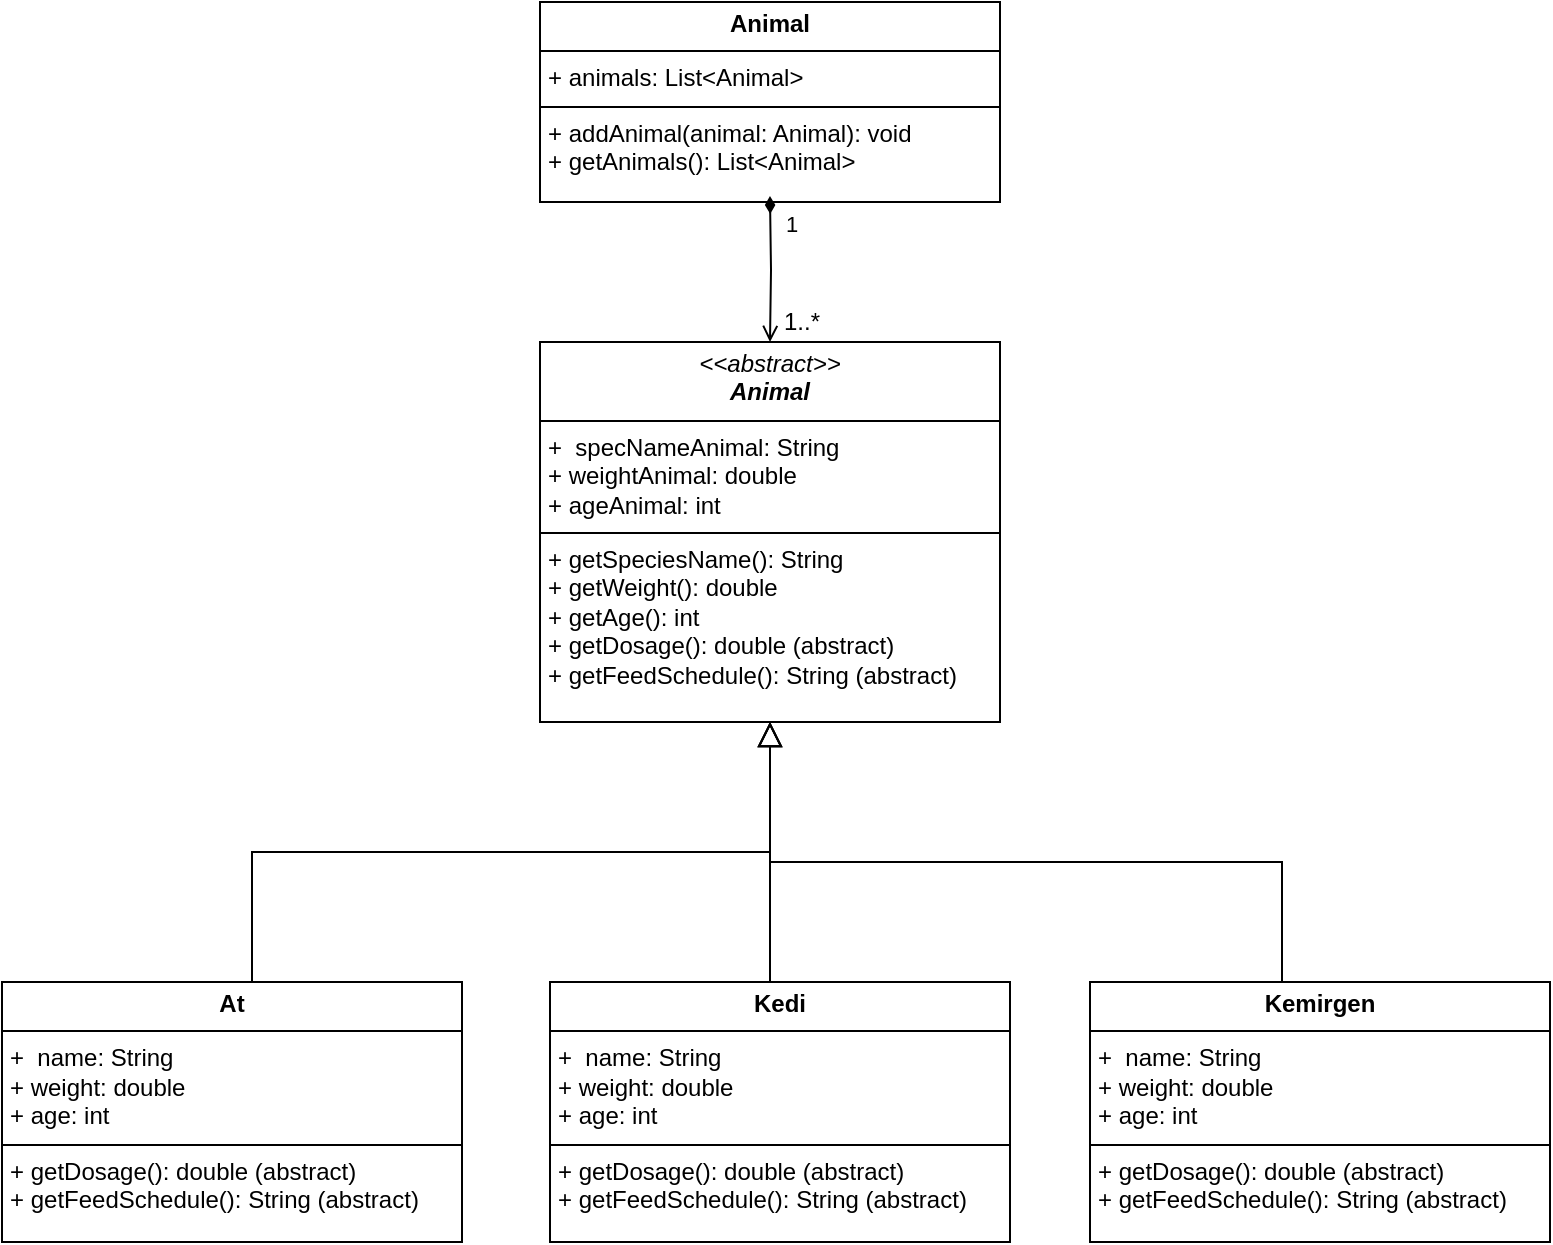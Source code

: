 <mxfile version="24.6.4" type="device">
  <diagram id="C5RBs43oDa-KdzZeNtuy" name="Page-1">
    <mxGraphModel dx="1313" dy="653" grid="1" gridSize="10" guides="1" tooltips="1" connect="1" arrows="1" fold="1" page="1" pageScale="1" pageWidth="827" pageHeight="1169" math="0" shadow="0">
      <root>
        <mxCell id="WIyWlLk6GJQsqaUBKTNV-0" />
        <mxCell id="WIyWlLk6GJQsqaUBKTNV-1" parent="WIyWlLk6GJQsqaUBKTNV-0" />
        <mxCell id="zkfFHV4jXpPFQw0GAbJ--12" value="" style="endArrow=block;endSize=10;endFill=0;shadow=0;strokeWidth=1;rounded=0;curved=0;edgeStyle=elbowEdgeStyle;elbow=vertical;" parent="WIyWlLk6GJQsqaUBKTNV-1" edge="1">
          <mxGeometry width="160" relative="1" as="geometry">
            <mxPoint x="414" y="630" as="sourcePoint" />
            <mxPoint x="414" y="500" as="targetPoint" />
          </mxGeometry>
        </mxCell>
        <mxCell id="j9r-eq97TGyVYRK_Rdqz-51" value="&lt;p style=&quot;margin:0px;margin-top:4px;text-align:center;&quot;&gt;&lt;i&gt;&amp;lt;&amp;lt;abstract&amp;gt;&amp;gt;&lt;/i&gt;&lt;br&gt;&lt;b&gt;&lt;i&gt;Animal&lt;/i&gt;&lt;/b&gt;&lt;/p&gt;&lt;hr size=&quot;1&quot; style=&quot;border-style:solid;&quot;&gt;&lt;p style=&quot;margin:0px;margin-left:4px;&quot;&gt;+&amp;nbsp;&lt;span style=&quot;text-wrap: nowrap;&quot;&gt;&amp;nbsp;specNameAnimal: String&lt;/span&gt;&lt;br&gt;+&amp;nbsp;&lt;span style=&quot;background-color: initial;&quot;&gt;weightAnimal: double&lt;/span&gt;&lt;/p&gt;&lt;p style=&quot;margin:0px;margin-left:4px;&quot;&gt;&lt;span style=&quot;background-color: initial;&quot;&gt;+&amp;nbsp;&lt;/span&gt;&lt;span style=&quot;background-color: initial;&quot;&gt;ageAnimal: int&lt;/span&gt;&lt;/p&gt;&lt;hr size=&quot;1&quot; style=&quot;border-style:solid;&quot;&gt;&lt;p style=&quot;margin:0px;margin-left:4px;&quot;&gt;+ getSpeciesName(): String&lt;br&gt;+ getWeight(): double&lt;br&gt;+ getAge(): int&lt;br&gt;+ getDosage(): double (abstract)&lt;br&gt;+ getFeedSchedule(): String (abstract)&lt;br&gt;&lt;/p&gt;" style="verticalAlign=top;align=left;overflow=fill;html=1;whiteSpace=wrap;" vertex="1" parent="WIyWlLk6GJQsqaUBKTNV-1">
          <mxGeometry x="299" y="310" width="230" height="190" as="geometry" />
        </mxCell>
        <mxCell id="j9r-eq97TGyVYRK_Rdqz-53" value="&lt;p style=&quot;margin:0px;margin-top:4px;text-align:center;&quot;&gt;&lt;b&gt;At&lt;/b&gt;&lt;/p&gt;&lt;hr size=&quot;1&quot; style=&quot;border-style:solid;&quot;&gt;&lt;p style=&quot;margin:0px;margin-left:4px;&quot;&gt;+&amp;nbsp;&lt;span style=&quot;text-wrap: nowrap;&quot;&gt;&amp;nbsp;name: String&lt;/span&gt;&lt;br&gt;+&amp;nbsp;&lt;span style=&quot;background-color: initial;&quot;&gt;weight: double&lt;/span&gt;&lt;/p&gt;&lt;p style=&quot;margin:0px;margin-left:4px;&quot;&gt;&lt;span style=&quot;background-color: initial;&quot;&gt;+&amp;nbsp;&lt;/span&gt;&lt;span style=&quot;background-color: initial;&quot;&gt;age: int&lt;/span&gt;&lt;/p&gt;&lt;hr size=&quot;1&quot; style=&quot;border-style:solid;&quot;&gt;&lt;p style=&quot;margin:0px;margin-left:4px;&quot;&gt;+ getDosage(): double (abstract)&lt;br&gt;+ getFeedSchedule(): String (abstract)&lt;br&gt;&lt;/p&gt;" style="verticalAlign=top;align=left;overflow=fill;html=1;whiteSpace=wrap;" vertex="1" parent="WIyWlLk6GJQsqaUBKTNV-1">
          <mxGeometry x="30" y="630" width="230" height="130" as="geometry" />
        </mxCell>
        <mxCell id="j9r-eq97TGyVYRK_Rdqz-54" value="&lt;p style=&quot;margin:0px;margin-top:4px;text-align:center;&quot;&gt;&lt;b&gt;Kedi&lt;/b&gt;&lt;/p&gt;&lt;hr size=&quot;1&quot; style=&quot;border-style:solid;&quot;&gt;&lt;p style=&quot;margin: 0px 0px 0px 4px;&quot;&gt;+&amp;nbsp;&lt;span style=&quot;text-wrap: nowrap;&quot;&gt;&amp;nbsp;name: String&lt;/span&gt;&lt;br&gt;+&amp;nbsp;&lt;span style=&quot;background-color: initial;&quot;&gt;weight: double&lt;/span&gt;&lt;/p&gt;&lt;p style=&quot;margin: 0px 0px 0px 4px;&quot;&gt;&lt;span style=&quot;background-color: initial;&quot;&gt;+&amp;nbsp;&lt;/span&gt;&lt;span style=&quot;background-color: initial;&quot;&gt;age: int&lt;/span&gt;&lt;/p&gt;&lt;hr size=&quot;1&quot; style=&quot;border-style:solid;&quot;&gt;&lt;p style=&quot;margin:0px;margin-left:4px;&quot;&gt;+ getDosage(): double (abstract)&lt;br&gt;+ getFeedSchedule(): String (abstract)&lt;br&gt;&lt;/p&gt;" style="verticalAlign=top;align=left;overflow=fill;html=1;whiteSpace=wrap;" vertex="1" parent="WIyWlLk6GJQsqaUBKTNV-1">
          <mxGeometry x="304" y="630" width="230" height="130" as="geometry" />
        </mxCell>
        <mxCell id="j9r-eq97TGyVYRK_Rdqz-55" value="&lt;p style=&quot;margin:0px;margin-top:4px;text-align:center;&quot;&gt;&lt;b&gt;Kemirgen&lt;/b&gt;&lt;/p&gt;&lt;hr size=&quot;1&quot; style=&quot;border-style:solid;&quot;&gt;&lt;p style=&quot;margin: 0px 0px 0px 4px;&quot;&gt;+&amp;nbsp;&lt;span style=&quot;text-wrap: nowrap;&quot;&gt;&amp;nbsp;name: String&lt;/span&gt;&lt;br&gt;+&amp;nbsp;&lt;span style=&quot;background-color: initial;&quot;&gt;weight: double&lt;/span&gt;&lt;/p&gt;&lt;p style=&quot;margin: 0px 0px 0px 4px;&quot;&gt;&lt;span style=&quot;background-color: initial;&quot;&gt;+&amp;nbsp;&lt;/span&gt;&lt;span style=&quot;background-color: initial;&quot;&gt;age: int&lt;/span&gt;&lt;/p&gt;&lt;hr size=&quot;1&quot; style=&quot;border-style:solid;&quot;&gt;&lt;p style=&quot;margin:0px;margin-left:4px;&quot;&gt;+ getDosage(): double (abstract)&lt;br&gt;+ getFeedSchedule(): String (abstract)&lt;br&gt;&lt;/p&gt;" style="verticalAlign=top;align=left;overflow=fill;html=1;whiteSpace=wrap;" vertex="1" parent="WIyWlLk6GJQsqaUBKTNV-1">
          <mxGeometry x="574" y="630" width="230" height="130" as="geometry" />
        </mxCell>
        <mxCell id="j9r-eq97TGyVYRK_Rdqz-56" value="" style="endArrow=block;endSize=10;endFill=0;shadow=0;strokeWidth=1;rounded=0;curved=0;edgeStyle=elbowEdgeStyle;elbow=vertical;" edge="1" parent="WIyWlLk6GJQsqaUBKTNV-1">
          <mxGeometry width="160" relative="1" as="geometry">
            <mxPoint x="155" y="630" as="sourcePoint" />
            <mxPoint x="414" y="500" as="targetPoint" />
          </mxGeometry>
        </mxCell>
        <mxCell id="j9r-eq97TGyVYRK_Rdqz-57" value="&lt;p style=&quot;margin:0px;margin-top:4px;text-align:center;&quot;&gt;&lt;b&gt;Animal&lt;/b&gt;&lt;/p&gt;&lt;hr size=&quot;1&quot; style=&quot;border-style:solid;&quot;&gt;&lt;p style=&quot;margin:0px;margin-left:4px;&quot;&gt;+ animals: List&amp;lt;Animal&amp;gt;&lt;br&gt;&lt;/p&gt;&lt;hr size=&quot;1&quot; style=&quot;border-style:solid;&quot;&gt;&lt;p style=&quot;margin:0px;margin-left:4px;&quot;&gt;+ addAnimal(animal: Animal): void&amp;nbsp;&lt;/p&gt;&lt;p style=&quot;margin:0px;margin-left:4px;&quot;&gt;+ getAnimals(): List&amp;lt;Animal&amp;gt;&amp;nbsp;&lt;br&gt;&lt;/p&gt;" style="verticalAlign=top;align=left;overflow=fill;html=1;whiteSpace=wrap;" vertex="1" parent="WIyWlLk6GJQsqaUBKTNV-1">
          <mxGeometry x="299" y="140" width="230" height="100" as="geometry" />
        </mxCell>
        <mxCell id="j9r-eq97TGyVYRK_Rdqz-58" value="" style="endArrow=block;endSize=10;endFill=0;shadow=0;strokeWidth=1;rounded=0;curved=0;edgeStyle=elbowEdgeStyle;elbow=vertical;" edge="1" parent="WIyWlLk6GJQsqaUBKTNV-1">
          <mxGeometry width="160" relative="1" as="geometry">
            <mxPoint x="670" y="630" as="sourcePoint" />
            <mxPoint x="414" y="500" as="targetPoint" />
            <Array as="points">
              <mxPoint x="540" y="570" />
            </Array>
          </mxGeometry>
        </mxCell>
        <mxCell id="j9r-eq97TGyVYRK_Rdqz-61" value="1" style="endArrow=open;html=1;startArrow=diamondThin;startFill=1;edgeStyle=orthogonalEdgeStyle;align=left;verticalAlign=bottom;rounded=0;exitX=0.46;exitY=1.185;exitDx=0;exitDy=0;exitPerimeter=0;" edge="1" parent="WIyWlLk6GJQsqaUBKTNV-1" target="j9r-eq97TGyVYRK_Rdqz-51">
          <mxGeometry x="-0.372" y="6" relative="1" as="geometry">
            <mxPoint x="413.99" y="237" as="sourcePoint" />
            <mxPoint x="404" y="300" as="targetPoint" />
            <Array as="points" />
            <mxPoint as="offset" />
          </mxGeometry>
        </mxCell>
        <mxCell id="j9r-eq97TGyVYRK_Rdqz-62" value="1..&lt;span class=&quot;hljs-emphasis&quot;&gt;*&lt;/span&gt;" style="text;strokeColor=none;align=center;fillColor=none;html=1;verticalAlign=middle;whiteSpace=wrap;rounded=0;" vertex="1" parent="WIyWlLk6GJQsqaUBKTNV-1">
          <mxGeometry x="420" y="289" width="20" height="21" as="geometry" />
        </mxCell>
      </root>
    </mxGraphModel>
  </diagram>
</mxfile>
